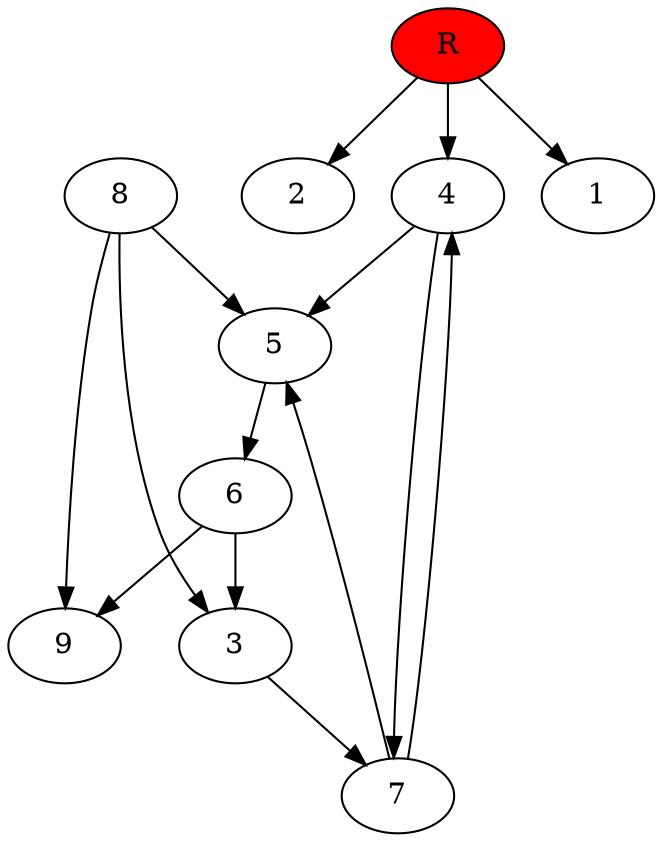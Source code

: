 digraph prb33267 {
	1
	2
	3
	4
	5
	6
	7
	8
	R [fillcolor="#ff0000" style=filled]
	3 -> 7
	4 -> 5
	4 -> 7
	5 -> 6
	6 -> 3
	6 -> 9
	7 -> 4
	7 -> 5
	8 -> 3
	8 -> 5
	8 -> 9
	R -> 1
	R -> 2
	R -> 4
}
